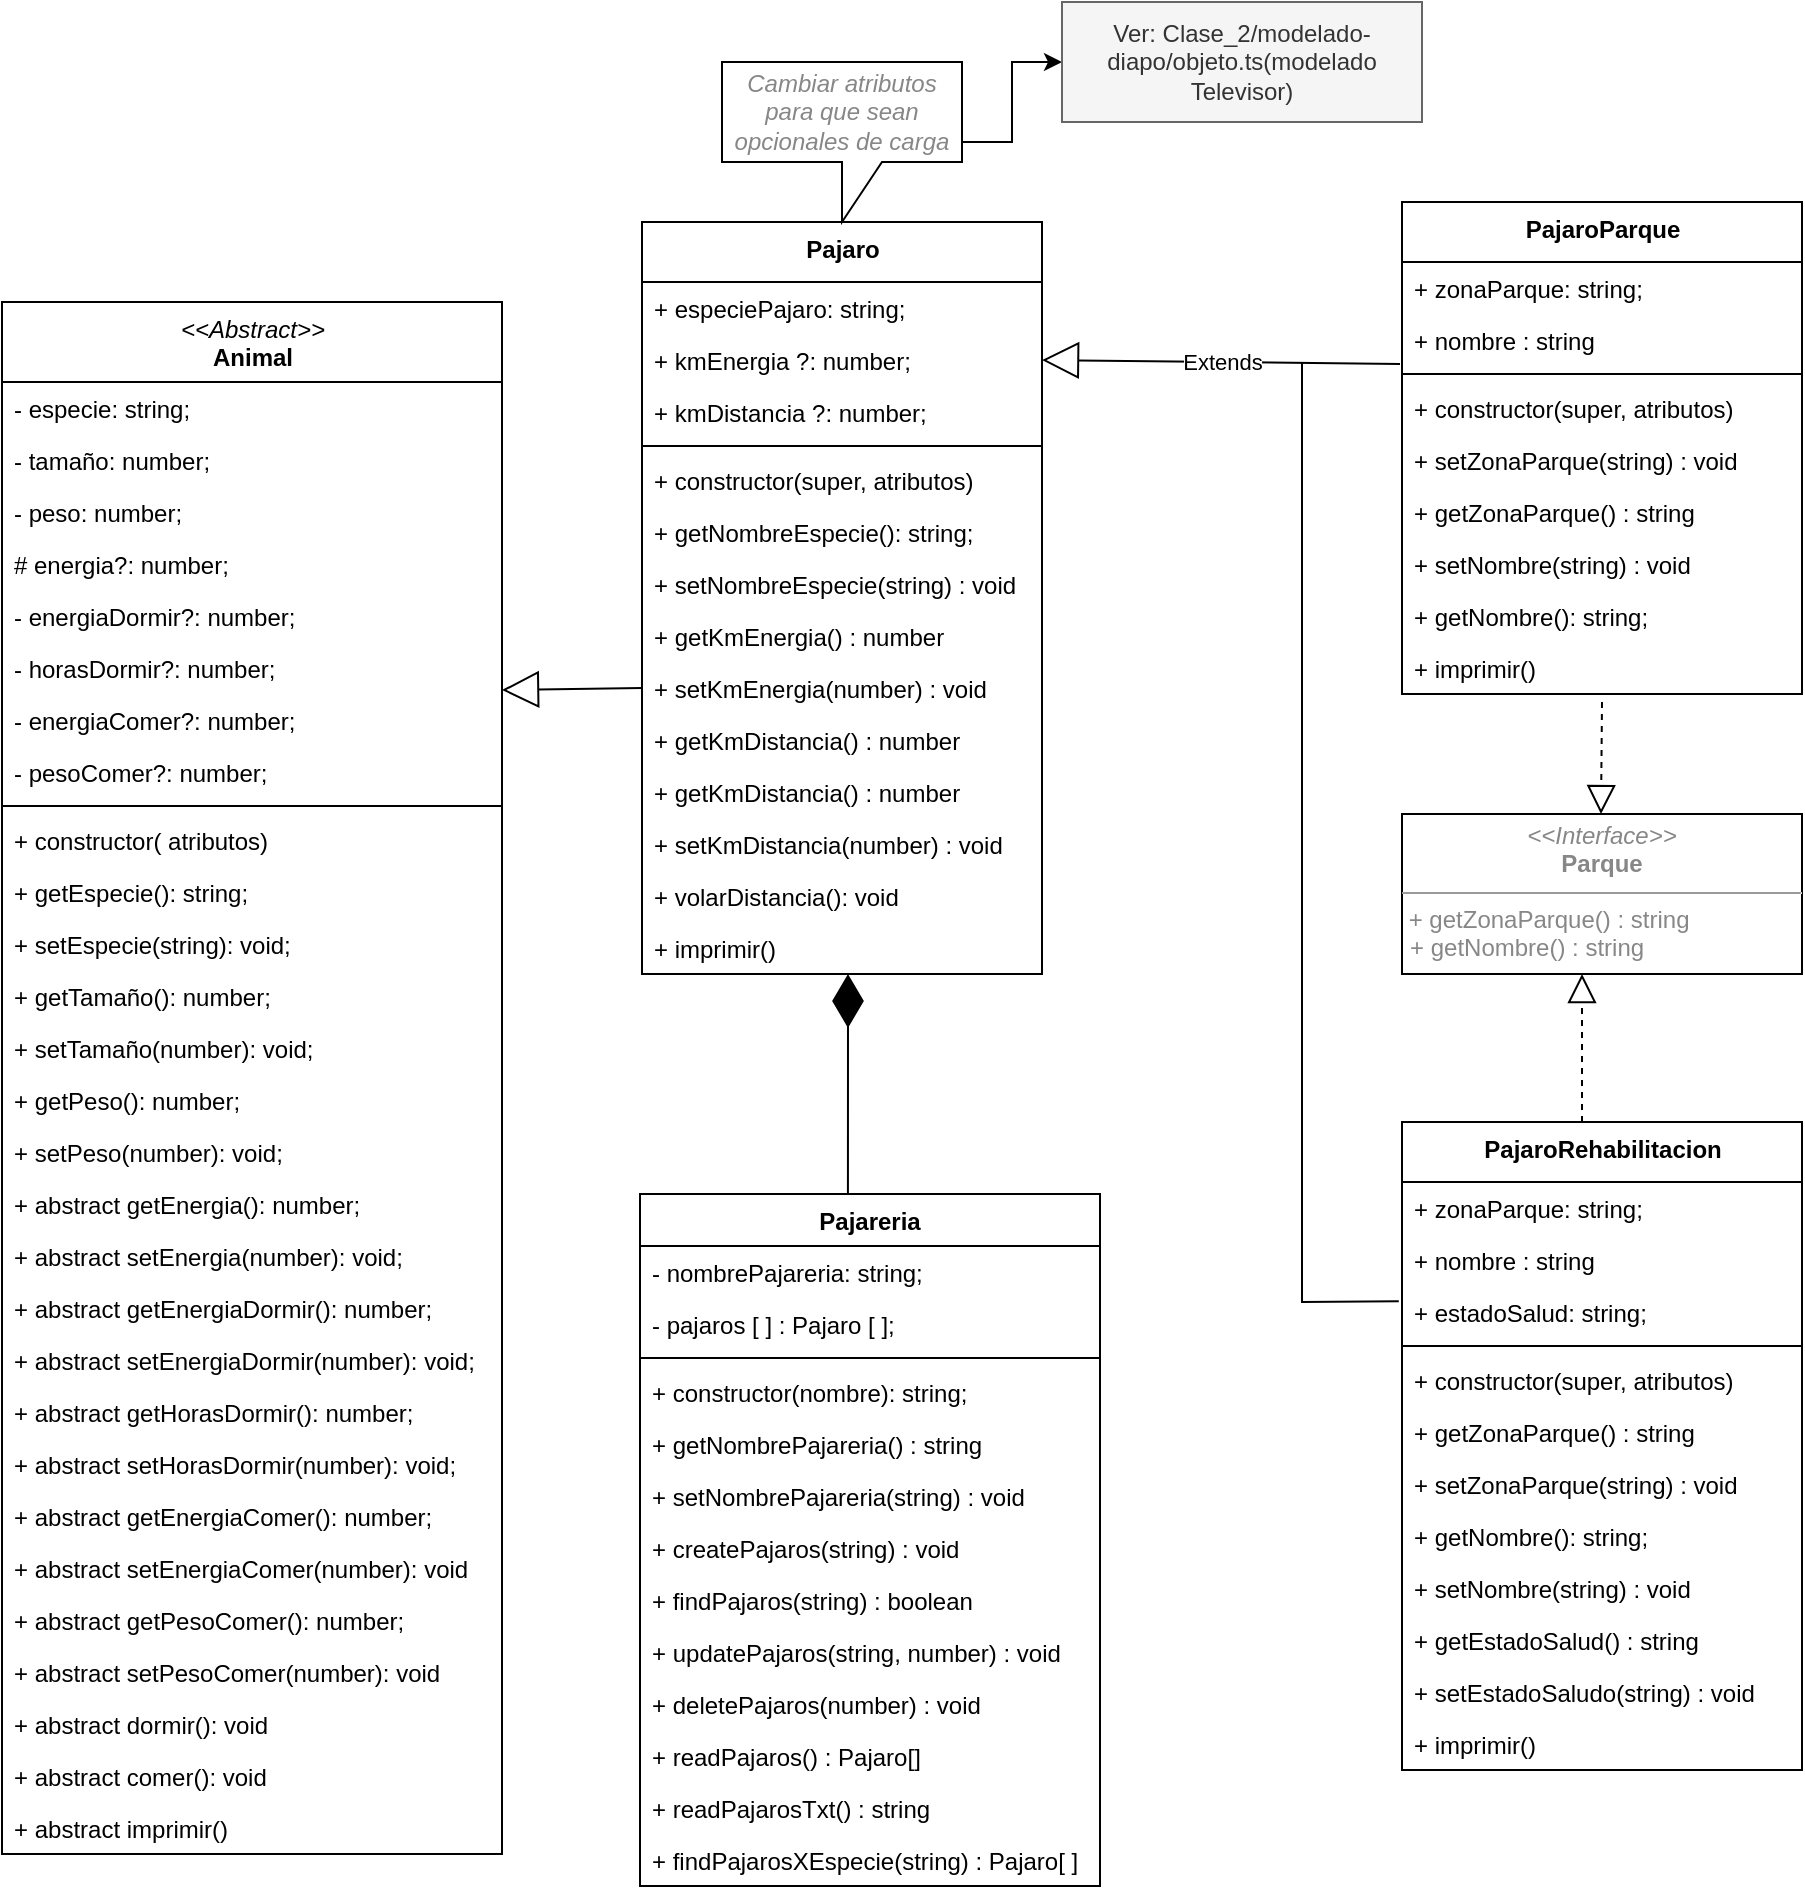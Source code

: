 <mxfile version="20.2.7" type="device"><diagram id="R2nuOQKrb8wWt1K8Yvrx" name="Página-1"><mxGraphModel dx="2858" dy="2246" grid="1" gridSize="10" guides="1" tooltips="1" connect="1" arrows="1" fold="1" page="1" pageScale="1" pageWidth="827" pageHeight="1169" math="0" shadow="0"><root><mxCell id="0"/><mxCell id="1" parent="0"/><mxCell id="1ZnCBA4chOou2AlHCFaI-1" value="&lt;span style=&quot;font-weight: normal;&quot;&gt;&lt;i&gt;&amp;lt;&amp;lt;Abstract&amp;gt;&amp;gt;&lt;br&gt;&lt;/i&gt;&lt;/span&gt;Animal" style="swimlane;fontStyle=1;align=center;verticalAlign=top;childLayout=stackLayout;horizontal=1;startSize=40;horizontalStack=0;resizeParent=1;resizeParentMax=0;resizeLast=0;collapsible=1;marginBottom=0;html=1;" parent="1" vertex="1"><mxGeometry x="-20" y="90" width="250" height="776" as="geometry"><mxRectangle x="20" y="40" width="80" height="30" as="alternateBounds"/></mxGeometry></mxCell><mxCell id="1ZnCBA4chOou2AlHCFaI-2" value="- especie: string;" style="text;strokeColor=none;fillColor=none;align=left;verticalAlign=top;spacingLeft=4;spacingRight=4;overflow=hidden;rotatable=0;points=[[0,0.5],[1,0.5]];portConstraint=eastwest;" parent="1ZnCBA4chOou2AlHCFaI-1" vertex="1"><mxGeometry y="40" width="250" height="26" as="geometry"/></mxCell><mxCell id="1ZnCBA4chOou2AlHCFaI-5" value="- tamaño: number;" style="text;strokeColor=none;fillColor=none;align=left;verticalAlign=top;spacingLeft=4;spacingRight=4;overflow=hidden;rotatable=0;points=[[0,0.5],[1,0.5]];portConstraint=eastwest;" parent="1ZnCBA4chOou2AlHCFaI-1" vertex="1"><mxGeometry y="66" width="250" height="26" as="geometry"/></mxCell><mxCell id="1ZnCBA4chOou2AlHCFaI-6" value="- peso: number; " style="text;strokeColor=none;fillColor=none;align=left;verticalAlign=top;spacingLeft=4;spacingRight=4;overflow=hidden;rotatable=0;points=[[0,0.5],[1,0.5]];portConstraint=eastwest;" parent="1ZnCBA4chOou2AlHCFaI-1" vertex="1"><mxGeometry y="92" width="250" height="26" as="geometry"/></mxCell><mxCell id="1ZnCBA4chOou2AlHCFaI-7" value="# energia?: number;" style="text;strokeColor=none;fillColor=none;align=left;verticalAlign=top;spacingLeft=4;spacingRight=4;overflow=hidden;rotatable=0;points=[[0,0.5],[1,0.5]];portConstraint=eastwest;" parent="1ZnCBA4chOou2AlHCFaI-1" vertex="1"><mxGeometry y="118" width="250" height="26" as="geometry"/></mxCell><mxCell id="1ZnCBA4chOou2AlHCFaI-8" value="- energiaDormir?: number;" style="text;strokeColor=none;fillColor=none;align=left;verticalAlign=top;spacingLeft=4;spacingRight=4;overflow=hidden;rotatable=0;points=[[0,0.5],[1,0.5]];portConstraint=eastwest;" parent="1ZnCBA4chOou2AlHCFaI-1" vertex="1"><mxGeometry y="144" width="250" height="26" as="geometry"/></mxCell><mxCell id="1ZnCBA4chOou2AlHCFaI-9" value="- horasDormir?: number;" style="text;strokeColor=none;fillColor=none;align=left;verticalAlign=top;spacingLeft=4;spacingRight=4;overflow=hidden;rotatable=0;points=[[0,0.5],[1,0.5]];portConstraint=eastwest;" parent="1ZnCBA4chOou2AlHCFaI-1" vertex="1"><mxGeometry y="170" width="250" height="26" as="geometry"/></mxCell><mxCell id="1ZnCBA4chOou2AlHCFaI-10" value="- energiaComer?: number;" style="text;strokeColor=none;fillColor=none;align=left;verticalAlign=top;spacingLeft=4;spacingRight=4;overflow=hidden;rotatable=0;points=[[0,0.5],[1,0.5]];portConstraint=eastwest;" parent="1ZnCBA4chOou2AlHCFaI-1" vertex="1"><mxGeometry y="196" width="250" height="26" as="geometry"/></mxCell><mxCell id="1ZnCBA4chOou2AlHCFaI-11" value="- pesoComer?: number;" style="text;strokeColor=none;fillColor=none;align=left;verticalAlign=top;spacingLeft=4;spacingRight=4;overflow=hidden;rotatable=0;points=[[0,0.5],[1,0.5]];portConstraint=eastwest;" parent="1ZnCBA4chOou2AlHCFaI-1" vertex="1"><mxGeometry y="222" width="250" height="26" as="geometry"/></mxCell><mxCell id="1ZnCBA4chOou2AlHCFaI-3" value="" style="line;strokeWidth=1;fillColor=none;align=left;verticalAlign=middle;spacingTop=-1;spacingLeft=3;spacingRight=3;rotatable=0;labelPosition=right;points=[];portConstraint=eastwest;" parent="1ZnCBA4chOou2AlHCFaI-1" vertex="1"><mxGeometry y="248" width="250" height="8" as="geometry"/></mxCell><mxCell id="1ZnCBA4chOou2AlHCFaI-42" value="+ constructor( atributos)" style="text;strokeColor=none;fillColor=none;align=left;verticalAlign=top;spacingLeft=4;spacingRight=4;overflow=hidden;rotatable=0;points=[[0,0.5],[1,0.5]];portConstraint=eastwest;" parent="1ZnCBA4chOou2AlHCFaI-1" vertex="1"><mxGeometry y="256" width="250" height="26" as="geometry"/></mxCell><mxCell id="1ZnCBA4chOou2AlHCFaI-4" value="+ getEspecie(): string;" style="text;strokeColor=none;fillColor=none;align=left;verticalAlign=top;spacingLeft=4;spacingRight=4;overflow=hidden;rotatable=0;points=[[0,0.5],[1,0.5]];portConstraint=eastwest;" parent="1ZnCBA4chOou2AlHCFaI-1" vertex="1"><mxGeometry y="282" width="250" height="26" as="geometry"/></mxCell><mxCell id="1ZnCBA4chOou2AlHCFaI-12" value="+ setEspecie(string): void;" style="text;strokeColor=none;fillColor=none;align=left;verticalAlign=top;spacingLeft=4;spacingRight=4;overflow=hidden;rotatable=0;points=[[0,0.5],[1,0.5]];portConstraint=eastwest;" parent="1ZnCBA4chOou2AlHCFaI-1" vertex="1"><mxGeometry y="308" width="250" height="26" as="geometry"/></mxCell><mxCell id="1ZnCBA4chOou2AlHCFaI-13" value="+ getTamaño(): number;" style="text;strokeColor=none;fillColor=none;align=left;verticalAlign=top;spacingLeft=4;spacingRight=4;overflow=hidden;rotatable=0;points=[[0,0.5],[1,0.5]];portConstraint=eastwest;" parent="1ZnCBA4chOou2AlHCFaI-1" vertex="1"><mxGeometry y="334" width="250" height="26" as="geometry"/></mxCell><mxCell id="1ZnCBA4chOou2AlHCFaI-14" value="+ setTamaño(number): void;" style="text;strokeColor=none;fillColor=none;align=left;verticalAlign=top;spacingLeft=4;spacingRight=4;overflow=hidden;rotatable=0;points=[[0,0.5],[1,0.5]];portConstraint=eastwest;" parent="1ZnCBA4chOou2AlHCFaI-1" vertex="1"><mxGeometry y="360" width="250" height="26" as="geometry"/></mxCell><mxCell id="1ZnCBA4chOou2AlHCFaI-15" value="+ getPeso(): number;" style="text;strokeColor=none;fillColor=none;align=left;verticalAlign=top;spacingLeft=4;spacingRight=4;overflow=hidden;rotatable=0;points=[[0,0.5],[1,0.5]];portConstraint=eastwest;" parent="1ZnCBA4chOou2AlHCFaI-1" vertex="1"><mxGeometry y="386" width="250" height="26" as="geometry"/></mxCell><mxCell id="1ZnCBA4chOou2AlHCFaI-16" value="+ setPeso(number): void;" style="text;strokeColor=none;fillColor=none;align=left;verticalAlign=top;spacingLeft=4;spacingRight=4;overflow=hidden;rotatable=0;points=[[0,0.5],[1,0.5]];portConstraint=eastwest;" parent="1ZnCBA4chOou2AlHCFaI-1" vertex="1"><mxGeometry y="412" width="250" height="26" as="geometry"/></mxCell><mxCell id="1ZnCBA4chOou2AlHCFaI-17" value="+ abstract getEnergia(): number;" style="text;strokeColor=none;fillColor=none;align=left;verticalAlign=top;spacingLeft=4;spacingRight=4;overflow=hidden;rotatable=0;points=[[0,0.5],[1,0.5]];portConstraint=eastwest;" parent="1ZnCBA4chOou2AlHCFaI-1" vertex="1"><mxGeometry y="438" width="250" height="26" as="geometry"/></mxCell><mxCell id="1ZnCBA4chOou2AlHCFaI-18" value="+ abstract setEnergia(number): void;" style="text;strokeColor=none;fillColor=none;align=left;verticalAlign=top;spacingLeft=4;spacingRight=4;overflow=hidden;rotatable=0;points=[[0,0.5],[1,0.5]];portConstraint=eastwest;" parent="1ZnCBA4chOou2AlHCFaI-1" vertex="1"><mxGeometry y="464" width="250" height="26" as="geometry"/></mxCell><mxCell id="1ZnCBA4chOou2AlHCFaI-19" value="+ abstract getEnergiaDormir(): number;" style="text;strokeColor=none;fillColor=none;align=left;verticalAlign=top;spacingLeft=4;spacingRight=4;overflow=hidden;rotatable=0;points=[[0,0.5],[1,0.5]];portConstraint=eastwest;" parent="1ZnCBA4chOou2AlHCFaI-1" vertex="1"><mxGeometry y="490" width="250" height="26" as="geometry"/></mxCell><mxCell id="1ZnCBA4chOou2AlHCFaI-20" value="+ abstract setEnergiaDormir(number): void;" style="text;strokeColor=none;fillColor=none;align=left;verticalAlign=top;spacingLeft=4;spacingRight=4;overflow=hidden;rotatable=0;points=[[0,0.5],[1,0.5]];portConstraint=eastwest;" parent="1ZnCBA4chOou2AlHCFaI-1" vertex="1"><mxGeometry y="516" width="250" height="26" as="geometry"/></mxCell><mxCell id="1ZnCBA4chOou2AlHCFaI-21" value="+ abstract getHorasDormir(): number;" style="text;strokeColor=none;fillColor=none;align=left;verticalAlign=top;spacingLeft=4;spacingRight=4;overflow=hidden;rotatable=0;points=[[0,0.5],[1,0.5]];portConstraint=eastwest;" parent="1ZnCBA4chOou2AlHCFaI-1" vertex="1"><mxGeometry y="542" width="250" height="26" as="geometry"/></mxCell><mxCell id="1ZnCBA4chOou2AlHCFaI-22" value="+ abstract setHorasDormir(number): void;" style="text;strokeColor=none;fillColor=none;align=left;verticalAlign=top;spacingLeft=4;spacingRight=4;overflow=hidden;rotatable=0;points=[[0,0.5],[1,0.5]];portConstraint=eastwest;" parent="1ZnCBA4chOou2AlHCFaI-1" vertex="1"><mxGeometry y="568" width="250" height="26" as="geometry"/></mxCell><mxCell id="1ZnCBA4chOou2AlHCFaI-23" value="+ abstract getEnergiaComer(): number;" style="text;strokeColor=none;fillColor=none;align=left;verticalAlign=top;spacingLeft=4;spacingRight=4;overflow=hidden;rotatable=0;points=[[0,0.5],[1,0.5]];portConstraint=eastwest;" parent="1ZnCBA4chOou2AlHCFaI-1" vertex="1"><mxGeometry y="594" width="250" height="26" as="geometry"/></mxCell><mxCell id="1ZnCBA4chOou2AlHCFaI-24" value="+ abstract setEnergiaComer(number): void" style="text;strokeColor=none;fillColor=none;align=left;verticalAlign=top;spacingLeft=4;spacingRight=4;overflow=hidden;rotatable=0;points=[[0,0.5],[1,0.5]];portConstraint=eastwest;" parent="1ZnCBA4chOou2AlHCFaI-1" vertex="1"><mxGeometry y="620" width="250" height="26" as="geometry"/></mxCell><mxCell id="1ZnCBA4chOou2AlHCFaI-25" value="+ abstract getPesoComer(): number;" style="text;strokeColor=none;fillColor=none;align=left;verticalAlign=top;spacingLeft=4;spacingRight=4;overflow=hidden;rotatable=0;points=[[0,0.5],[1,0.5]];portConstraint=eastwest;" parent="1ZnCBA4chOou2AlHCFaI-1" vertex="1"><mxGeometry y="646" width="250" height="26" as="geometry"/></mxCell><mxCell id="1ZnCBA4chOou2AlHCFaI-26" value="+ abstract setPesoComer(number): void" style="text;strokeColor=none;fillColor=none;align=left;verticalAlign=top;spacingLeft=4;spacingRight=4;overflow=hidden;rotatable=0;points=[[0,0.5],[1,0.5]];portConstraint=eastwest;" parent="1ZnCBA4chOou2AlHCFaI-1" vertex="1"><mxGeometry y="672" width="250" height="26" as="geometry"/></mxCell><mxCell id="1ZnCBA4chOou2AlHCFaI-27" value="+ abstract dormir(): void" style="text;strokeColor=none;fillColor=none;align=left;verticalAlign=top;spacingLeft=4;spacingRight=4;overflow=hidden;rotatable=0;points=[[0,0.5],[1,0.5]];portConstraint=eastwest;" parent="1ZnCBA4chOou2AlHCFaI-1" vertex="1"><mxGeometry y="698" width="250" height="26" as="geometry"/></mxCell><mxCell id="1ZnCBA4chOou2AlHCFaI-28" value="+ abstract comer(): void" style="text;strokeColor=none;fillColor=none;align=left;verticalAlign=top;spacingLeft=4;spacingRight=4;overflow=hidden;rotatable=0;points=[[0,0.5],[1,0.5]];portConstraint=eastwest;" parent="1ZnCBA4chOou2AlHCFaI-1" vertex="1"><mxGeometry y="724" width="250" height="26" as="geometry"/></mxCell><mxCell id="1ZnCBA4chOou2AlHCFaI-29" value="+ abstract imprimir()" style="text;strokeColor=none;fillColor=none;align=left;verticalAlign=top;spacingLeft=4;spacingRight=4;overflow=hidden;rotatable=0;points=[[0,0.5],[1,0.5]];portConstraint=eastwest;" parent="1ZnCBA4chOou2AlHCFaI-1" vertex="1"><mxGeometry y="750" width="250" height="26" as="geometry"/></mxCell><mxCell id="1ZnCBA4chOou2AlHCFaI-30" value="Pajaro" style="swimlane;fontStyle=1;align=center;verticalAlign=top;childLayout=stackLayout;horizontal=1;startSize=30;horizontalStack=0;resizeParent=1;resizeParentMax=0;resizeLast=0;collapsible=1;marginBottom=0;html=1;" parent="1" vertex="1"><mxGeometry x="300" y="50" width="200" height="376" as="geometry"/></mxCell><mxCell id="1ZnCBA4chOou2AlHCFaI-31" value="+ especiePajaro: string;" style="text;strokeColor=none;fillColor=none;align=left;verticalAlign=top;spacingLeft=4;spacingRight=4;overflow=hidden;rotatable=0;points=[[0,0.5],[1,0.5]];portConstraint=eastwest;" parent="1ZnCBA4chOou2AlHCFaI-30" vertex="1"><mxGeometry y="30" width="200" height="26" as="geometry"/></mxCell><mxCell id="1ZnCBA4chOou2AlHCFaI-34" value="+ kmEnergia ?: number;" style="text;strokeColor=none;fillColor=none;align=left;verticalAlign=top;spacingLeft=4;spacingRight=4;overflow=hidden;rotatable=0;points=[[0,0.5],[1,0.5]];portConstraint=eastwest;" parent="1ZnCBA4chOou2AlHCFaI-30" vertex="1"><mxGeometry y="56" width="200" height="26" as="geometry"/></mxCell><mxCell id="1ZnCBA4chOou2AlHCFaI-35" value="+ kmDistancia ?: number;" style="text;strokeColor=none;fillColor=none;align=left;verticalAlign=top;spacingLeft=4;spacingRight=4;overflow=hidden;rotatable=0;points=[[0,0.5],[1,0.5]];portConstraint=eastwest;" parent="1ZnCBA4chOou2AlHCFaI-30" vertex="1"><mxGeometry y="82" width="200" height="26" as="geometry"/></mxCell><mxCell id="1ZnCBA4chOou2AlHCFaI-32" value="" style="line;strokeWidth=1;fillColor=none;align=left;verticalAlign=middle;spacingTop=-1;spacingLeft=3;spacingRight=3;rotatable=0;labelPosition=right;points=[];portConstraint=eastwest;" parent="1ZnCBA4chOou2AlHCFaI-30" vertex="1"><mxGeometry y="108" width="200" height="8" as="geometry"/></mxCell><mxCell id="1ZnCBA4chOou2AlHCFaI-33" value="+ constructor(super, atributos)" style="text;strokeColor=none;fillColor=none;align=left;verticalAlign=top;spacingLeft=4;spacingRight=4;overflow=hidden;rotatable=0;points=[[0,0.5],[1,0.5]];portConstraint=eastwest;" parent="1ZnCBA4chOou2AlHCFaI-30" vertex="1"><mxGeometry y="116" width="200" height="26" as="geometry"/></mxCell><mxCell id="1ZnCBA4chOou2AlHCFaI-36" value="+ getNombreEspecie(): string;" style="text;strokeColor=none;fillColor=none;align=left;verticalAlign=top;spacingLeft=4;spacingRight=4;overflow=hidden;rotatable=0;points=[[0,0.5],[1,0.5]];portConstraint=eastwest;" parent="1ZnCBA4chOou2AlHCFaI-30" vertex="1"><mxGeometry y="142" width="200" height="26" as="geometry"/></mxCell><mxCell id="1ZnCBA4chOou2AlHCFaI-37" value="+ setNombreEspecie(string) : void" style="text;strokeColor=none;fillColor=none;align=left;verticalAlign=top;spacingLeft=4;spacingRight=4;overflow=hidden;rotatable=0;points=[[0,0.5],[1,0.5]];portConstraint=eastwest;" parent="1ZnCBA4chOou2AlHCFaI-30" vertex="1"><mxGeometry y="168" width="200" height="26" as="geometry"/></mxCell><mxCell id="1ZnCBA4chOou2AlHCFaI-38" value="+ getKmEnergia() : number" style="text;strokeColor=none;fillColor=none;align=left;verticalAlign=top;spacingLeft=4;spacingRight=4;overflow=hidden;rotatable=0;points=[[0,0.5],[1,0.5]];portConstraint=eastwest;" parent="1ZnCBA4chOou2AlHCFaI-30" vertex="1"><mxGeometry y="194" width="200" height="26" as="geometry"/></mxCell><mxCell id="1ZnCBA4chOou2AlHCFaI-39" value="+ setKmEnergia(number) : void" style="text;strokeColor=none;fillColor=none;align=left;verticalAlign=top;spacingLeft=4;spacingRight=4;overflow=hidden;rotatable=0;points=[[0,0.5],[1,0.5]];portConstraint=eastwest;" parent="1ZnCBA4chOou2AlHCFaI-30" vertex="1"><mxGeometry y="220" width="200" height="26" as="geometry"/></mxCell><mxCell id="1ZnCBA4chOou2AlHCFaI-43" value="+ getKmDistancia() : number" style="text;strokeColor=none;fillColor=none;align=left;verticalAlign=top;spacingLeft=4;spacingRight=4;overflow=hidden;rotatable=0;points=[[0,0.5],[1,0.5]];portConstraint=eastwest;" parent="1ZnCBA4chOou2AlHCFaI-30" vertex="1"><mxGeometry y="246" width="200" height="26" as="geometry"/></mxCell><mxCell id="AwTeYUohgKSY1_sDPELd-1" value="+ getKmDistancia() : number" style="text;strokeColor=none;fillColor=none;align=left;verticalAlign=top;spacingLeft=4;spacingRight=4;overflow=hidden;rotatable=0;points=[[0,0.5],[1,0.5]];portConstraint=eastwest;" vertex="1" parent="1ZnCBA4chOou2AlHCFaI-30"><mxGeometry y="272" width="200" height="26" as="geometry"/></mxCell><mxCell id="1ZnCBA4chOou2AlHCFaI-44" value="+ setKmDistancia(number) : void" style="text;strokeColor=none;fillColor=none;align=left;verticalAlign=top;spacingLeft=4;spacingRight=4;overflow=hidden;rotatable=0;points=[[0,0.5],[1,0.5]];portConstraint=eastwest;" parent="1ZnCBA4chOou2AlHCFaI-30" vertex="1"><mxGeometry y="298" width="200" height="26" as="geometry"/></mxCell><mxCell id="1ZnCBA4chOou2AlHCFaI-45" value="+ volarDistancia(): void" style="text;strokeColor=none;fillColor=none;align=left;verticalAlign=top;spacingLeft=4;spacingRight=4;overflow=hidden;rotatable=0;points=[[0,0.5],[1,0.5]];portConstraint=eastwest;" parent="1ZnCBA4chOou2AlHCFaI-30" vertex="1"><mxGeometry y="324" width="200" height="26" as="geometry"/></mxCell><mxCell id="1ZnCBA4chOou2AlHCFaI-46" value="+ imprimir()" style="text;strokeColor=none;fillColor=none;align=left;verticalAlign=top;spacingLeft=4;spacingRight=4;overflow=hidden;rotatable=0;points=[[0,0.5],[1,0.5]];portConstraint=eastwest;" parent="1ZnCBA4chOou2AlHCFaI-30" vertex="1"><mxGeometry y="350" width="200" height="26" as="geometry"/></mxCell><mxCell id="1ZnCBA4chOou2AlHCFaI-63" value="Pajareria" style="swimlane;fontStyle=1;align=center;verticalAlign=top;childLayout=stackLayout;horizontal=1;startSize=26;horizontalStack=0;resizeParent=1;resizeParentMax=0;resizeLast=0;collapsible=1;marginBottom=0;" parent="1" vertex="1"><mxGeometry x="299" y="536" width="230" height="346" as="geometry"/></mxCell><mxCell id="1ZnCBA4chOou2AlHCFaI-64" value="- nombrePajareria: string;" style="text;strokeColor=none;fillColor=none;align=left;verticalAlign=top;spacingLeft=4;spacingRight=4;overflow=hidden;rotatable=0;points=[[0,0.5],[1,0.5]];portConstraint=eastwest;" parent="1ZnCBA4chOou2AlHCFaI-63" vertex="1"><mxGeometry y="26" width="230" height="26" as="geometry"/></mxCell><mxCell id="1ZnCBA4chOou2AlHCFaI-67" value="- pajaros [ ] : Pajaro [ ];" style="text;strokeColor=none;fillColor=none;align=left;verticalAlign=top;spacingLeft=4;spacingRight=4;overflow=hidden;rotatable=0;points=[[0,0.5],[1,0.5]];portConstraint=eastwest;" parent="1ZnCBA4chOou2AlHCFaI-63" vertex="1"><mxGeometry y="52" width="230" height="26" as="geometry"/></mxCell><mxCell id="1ZnCBA4chOou2AlHCFaI-65" value="" style="line;strokeWidth=1;fillColor=none;align=left;verticalAlign=middle;spacingTop=-1;spacingLeft=3;spacingRight=3;rotatable=0;labelPosition=right;points=[];portConstraint=eastwest;" parent="1ZnCBA4chOou2AlHCFaI-63" vertex="1"><mxGeometry y="78" width="230" height="8" as="geometry"/></mxCell><mxCell id="1ZnCBA4chOou2AlHCFaI-66" value="+ constructor(nombre): string;" style="text;strokeColor=none;fillColor=none;align=left;verticalAlign=top;spacingLeft=4;spacingRight=4;overflow=hidden;rotatable=0;points=[[0,0.5],[1,0.5]];portConstraint=eastwest;" parent="1ZnCBA4chOou2AlHCFaI-63" vertex="1"><mxGeometry y="86" width="230" height="26" as="geometry"/></mxCell><mxCell id="1ZnCBA4chOou2AlHCFaI-68" value="+ getNombrePajareria() : string" style="text;strokeColor=none;fillColor=none;align=left;verticalAlign=top;spacingLeft=4;spacingRight=4;overflow=hidden;rotatable=0;points=[[0,0.5],[1,0.5]];portConstraint=eastwest;" parent="1ZnCBA4chOou2AlHCFaI-63" vertex="1"><mxGeometry y="112" width="230" height="26" as="geometry"/></mxCell><mxCell id="1ZnCBA4chOou2AlHCFaI-69" value="+ setNombrePajareria(string) : void" style="text;strokeColor=none;fillColor=none;align=left;verticalAlign=top;spacingLeft=4;spacingRight=4;overflow=hidden;rotatable=0;points=[[0,0.5],[1,0.5]];portConstraint=eastwest;" parent="1ZnCBA4chOou2AlHCFaI-63" vertex="1"><mxGeometry y="138" width="230" height="26" as="geometry"/></mxCell><mxCell id="1ZnCBA4chOou2AlHCFaI-70" value="+ createPajaros(string) : void" style="text;strokeColor=none;fillColor=none;align=left;verticalAlign=top;spacingLeft=4;spacingRight=4;overflow=hidden;rotatable=0;points=[[0,0.5],[1,0.5]];portConstraint=eastwest;" parent="1ZnCBA4chOou2AlHCFaI-63" vertex="1"><mxGeometry y="164" width="230" height="26" as="geometry"/></mxCell><mxCell id="1ZnCBA4chOou2AlHCFaI-71" value="+ findPajaros(string) : boolean" style="text;strokeColor=none;fillColor=none;align=left;verticalAlign=top;spacingLeft=4;spacingRight=4;overflow=hidden;rotatable=0;points=[[0,0.5],[1,0.5]];portConstraint=eastwest;" parent="1ZnCBA4chOou2AlHCFaI-63" vertex="1"><mxGeometry y="190" width="230" height="26" as="geometry"/></mxCell><mxCell id="1ZnCBA4chOou2AlHCFaI-72" value="+ updatePajaros(string, number) : void" style="text;strokeColor=none;fillColor=none;align=left;verticalAlign=top;spacingLeft=4;spacingRight=4;overflow=hidden;rotatable=0;points=[[0,0.5],[1,0.5]];portConstraint=eastwest;" parent="1ZnCBA4chOou2AlHCFaI-63" vertex="1"><mxGeometry y="216" width="230" height="26" as="geometry"/></mxCell><mxCell id="1ZnCBA4chOou2AlHCFaI-73" value="+ deletePajaros(number) : void" style="text;strokeColor=none;fillColor=none;align=left;verticalAlign=top;spacingLeft=4;spacingRight=4;overflow=hidden;rotatable=0;points=[[0,0.5],[1,0.5]];portConstraint=eastwest;" parent="1ZnCBA4chOou2AlHCFaI-63" vertex="1"><mxGeometry y="242" width="230" height="26" as="geometry"/></mxCell><mxCell id="1ZnCBA4chOou2AlHCFaI-74" value="+ readPajaros() : Pajaro[]" style="text;strokeColor=none;fillColor=none;align=left;verticalAlign=top;spacingLeft=4;spacingRight=4;overflow=hidden;rotatable=0;points=[[0,0.5],[1,0.5]];portConstraint=eastwest;" parent="1ZnCBA4chOou2AlHCFaI-63" vertex="1"><mxGeometry y="268" width="230" height="26" as="geometry"/></mxCell><mxCell id="1ZnCBA4chOou2AlHCFaI-75" value="+ readPajarosTxt() : string" style="text;strokeColor=none;fillColor=none;align=left;verticalAlign=top;spacingLeft=4;spacingRight=4;overflow=hidden;rotatable=0;points=[[0,0.5],[1,0.5]];portConstraint=eastwest;" parent="1ZnCBA4chOou2AlHCFaI-63" vertex="1"><mxGeometry y="294" width="230" height="26" as="geometry"/></mxCell><mxCell id="1ZnCBA4chOou2AlHCFaI-76" value="+ findPajarosXEspecie(string) : Pajaro[ ]" style="text;strokeColor=none;fillColor=none;align=left;verticalAlign=top;spacingLeft=4;spacingRight=4;overflow=hidden;rotatable=0;points=[[0,0.5],[1,0.5]];portConstraint=eastwest;" parent="1ZnCBA4chOou2AlHCFaI-63" vertex="1"><mxGeometry y="320" width="230" height="26" as="geometry"/></mxCell><mxCell id="1ZnCBA4chOou2AlHCFaI-62" value="" style="endArrow=block;endSize=16;endFill=0;html=1;rounded=0;exitX=0;exitY=0.5;exitDx=0;exitDy=0;entryX=1;entryY=0.923;entryDx=0;entryDy=0;entryPerimeter=0;" parent="1" source="1ZnCBA4chOou2AlHCFaI-39" target="1ZnCBA4chOou2AlHCFaI-9" edge="1"><mxGeometry width="160" relative="1" as="geometry"><mxPoint x="420" y="220" as="sourcePoint"/><mxPoint x="260" y="220" as="targetPoint"/></mxGeometry></mxCell><mxCell id="sXt6QtKikq6aPdmJmPQ4-7" value="" style="endArrow=diamondThin;endFill=1;endSize=24;html=1;rounded=0;exitX=0.452;exitY=0;exitDx=0;exitDy=0;exitPerimeter=0;" parent="1" source="1ZnCBA4chOou2AlHCFaI-63" edge="1"><mxGeometry width="160" relative="1" as="geometry"><mxPoint x="419.92" y="583.012" as="sourcePoint"/><mxPoint x="403" y="426" as="targetPoint"/><Array as="points"><mxPoint x="403" y="446"/></Array></mxGeometry></mxCell><mxCell id="s1c9hwE1rNxEBev0eTU1-2" value="PajaroParque" style="swimlane;fontStyle=1;align=center;verticalAlign=top;childLayout=stackLayout;horizontal=1;startSize=30;horizontalStack=0;resizeParent=1;resizeParentMax=0;resizeLast=0;collapsible=1;marginBottom=0;html=1;" parent="1" vertex="1"><mxGeometry x="680" y="40" width="200" height="246" as="geometry"/></mxCell><mxCell id="s1c9hwE1rNxEBev0eTU1-30" value="+ zonaParque: string;" style="text;strokeColor=none;fillColor=none;align=left;verticalAlign=top;spacingLeft=4;spacingRight=4;overflow=hidden;rotatable=0;points=[[0,0.5],[1,0.5]];portConstraint=eastwest;" parent="s1c9hwE1rNxEBev0eTU1-2" vertex="1"><mxGeometry y="30" width="200" height="26" as="geometry"/></mxCell><mxCell id="AwTeYUohgKSY1_sDPELd-12" value="+ nombre : string" style="text;strokeColor=none;fillColor=none;align=left;verticalAlign=top;spacingLeft=4;spacingRight=4;overflow=hidden;rotatable=0;points=[[0,0.5],[1,0.5]];portConstraint=eastwest;" vertex="1" parent="s1c9hwE1rNxEBev0eTU1-2"><mxGeometry y="56" width="200" height="26" as="geometry"/></mxCell><mxCell id="s1c9hwE1rNxEBev0eTU1-6" value="" style="line;strokeWidth=1;fillColor=none;align=left;verticalAlign=middle;spacingTop=-1;spacingLeft=3;spacingRight=3;rotatable=0;labelPosition=right;points=[];portConstraint=eastwest;" parent="s1c9hwE1rNxEBev0eTU1-2" vertex="1"><mxGeometry y="82" width="200" height="8" as="geometry"/></mxCell><mxCell id="s1c9hwE1rNxEBev0eTU1-7" value="+ constructor(super, atributos)" style="text;strokeColor=none;fillColor=none;align=left;verticalAlign=top;spacingLeft=4;spacingRight=4;overflow=hidden;rotatable=0;points=[[0,0.5],[1,0.5]];portConstraint=eastwest;" parent="s1c9hwE1rNxEBev0eTU1-2" vertex="1"><mxGeometry y="90" width="200" height="26" as="geometry"/></mxCell><mxCell id="s1c9hwE1rNxEBev0eTU1-36" value="+ setZonaParque(string) : void" style="text;strokeColor=none;fillColor=none;align=left;verticalAlign=top;spacingLeft=4;spacingRight=4;overflow=hidden;rotatable=0;points=[[0,0.5],[1,0.5]];portConstraint=eastwest;" parent="s1c9hwE1rNxEBev0eTU1-2" vertex="1"><mxGeometry y="116" width="200" height="26" as="geometry"/></mxCell><mxCell id="s1c9hwE1rNxEBev0eTU1-35" value="+ getZonaParque() : string" style="text;strokeColor=none;fillColor=none;align=left;verticalAlign=top;spacingLeft=4;spacingRight=4;overflow=hidden;rotatable=0;points=[[0,0.5],[1,0.5]];portConstraint=eastwest;" parent="s1c9hwE1rNxEBev0eTU1-2" vertex="1"><mxGeometry y="142" width="200" height="26" as="geometry"/></mxCell><mxCell id="AwTeYUohgKSY1_sDPELd-11" value="+ setNombre(string) : void" style="text;strokeColor=none;fillColor=none;align=left;verticalAlign=top;spacingLeft=4;spacingRight=4;overflow=hidden;rotatable=0;points=[[0,0.5],[1,0.5]];portConstraint=eastwest;" vertex="1" parent="s1c9hwE1rNxEBev0eTU1-2"><mxGeometry y="168" width="200" height="26" as="geometry"/></mxCell><mxCell id="AwTeYUohgKSY1_sDPELd-10" value="+ getNombre(): string;" style="text;strokeColor=none;fillColor=none;align=left;verticalAlign=top;spacingLeft=4;spacingRight=4;overflow=hidden;rotatable=0;points=[[0,0.5],[1,0.5]];portConstraint=eastwest;" vertex="1" parent="s1c9hwE1rNxEBev0eTU1-2"><mxGeometry y="194" width="200" height="26" as="geometry"/></mxCell><mxCell id="s1c9hwE1rNxEBev0eTU1-15" value="+ imprimir()" style="text;strokeColor=none;fillColor=none;align=left;verticalAlign=top;spacingLeft=4;spacingRight=4;overflow=hidden;rotatable=0;points=[[0,0.5],[1,0.5]];portConstraint=eastwest;" parent="s1c9hwE1rNxEBev0eTU1-2" vertex="1"><mxGeometry y="220" width="200" height="26" as="geometry"/></mxCell><mxCell id="s1c9hwE1rNxEBev0eTU1-16" value="PajaroRehabilitacion" style="swimlane;fontStyle=1;align=center;verticalAlign=top;childLayout=stackLayout;horizontal=1;startSize=30;horizontalStack=0;resizeParent=1;resizeParentMax=0;resizeLast=0;collapsible=1;marginBottom=0;html=1;" parent="1" vertex="1"><mxGeometry x="680" y="500" width="200" height="324" as="geometry"/></mxCell><mxCell id="AwTeYUohgKSY1_sDPELd-14" value="+ zonaParque: string;" style="text;strokeColor=none;fillColor=none;align=left;verticalAlign=top;spacingLeft=4;spacingRight=4;overflow=hidden;rotatable=0;points=[[0,0.5],[1,0.5]];portConstraint=eastwest;" vertex="1" parent="s1c9hwE1rNxEBev0eTU1-16"><mxGeometry y="30" width="200" height="26" as="geometry"/></mxCell><mxCell id="AwTeYUohgKSY1_sDPELd-13" value="+ nombre : string" style="text;strokeColor=none;fillColor=none;align=left;verticalAlign=top;spacingLeft=4;spacingRight=4;overflow=hidden;rotatable=0;points=[[0,0.5],[1,0.5]];portConstraint=eastwest;" vertex="1" parent="s1c9hwE1rNxEBev0eTU1-16"><mxGeometry y="56" width="200" height="26" as="geometry"/></mxCell><mxCell id="s1c9hwE1rNxEBev0eTU1-37" value="+ estadoSalud: string;" style="text;strokeColor=none;fillColor=none;align=left;verticalAlign=top;spacingLeft=4;spacingRight=4;overflow=hidden;rotatable=0;points=[[0,0.5],[1,0.5]];portConstraint=eastwest;" parent="s1c9hwE1rNxEBev0eTU1-16" vertex="1"><mxGeometry y="82" width="200" height="26" as="geometry"/></mxCell><mxCell id="s1c9hwE1rNxEBev0eTU1-20" value="" style="line;strokeWidth=1;fillColor=none;align=left;verticalAlign=middle;spacingTop=-1;spacingLeft=3;spacingRight=3;rotatable=0;labelPosition=right;points=[];portConstraint=eastwest;" parent="s1c9hwE1rNxEBev0eTU1-16" vertex="1"><mxGeometry y="108" width="200" height="8" as="geometry"/></mxCell><mxCell id="s1c9hwE1rNxEBev0eTU1-21" value="+ constructor(super, atributos)" style="text;strokeColor=none;fillColor=none;align=left;verticalAlign=top;spacingLeft=4;spacingRight=4;overflow=hidden;rotatable=0;points=[[0,0.5],[1,0.5]];portConstraint=eastwest;" parent="s1c9hwE1rNxEBev0eTU1-16" vertex="1"><mxGeometry y="116" width="200" height="26" as="geometry"/></mxCell><mxCell id="AwTeYUohgKSY1_sDPELd-9" value="+ getZonaParque() : string" style="text;strokeColor=none;fillColor=none;align=left;verticalAlign=top;spacingLeft=4;spacingRight=4;overflow=hidden;rotatable=0;points=[[0,0.5],[1,0.5]];portConstraint=eastwest;" vertex="1" parent="s1c9hwE1rNxEBev0eTU1-16"><mxGeometry y="142" width="200" height="26" as="geometry"/></mxCell><mxCell id="AwTeYUohgKSY1_sDPELd-8" value="+ setZonaParque(string) : void" style="text;strokeColor=none;fillColor=none;align=left;verticalAlign=top;spacingLeft=4;spacingRight=4;overflow=hidden;rotatable=0;points=[[0,0.5],[1,0.5]];portConstraint=eastwest;" vertex="1" parent="s1c9hwE1rNxEBev0eTU1-16"><mxGeometry y="168" width="200" height="26" as="geometry"/></mxCell><mxCell id="AwTeYUohgKSY1_sDPELd-16" value="+ getNombre(): string;" style="text;strokeColor=none;fillColor=none;align=left;verticalAlign=top;spacingLeft=4;spacingRight=4;overflow=hidden;rotatable=0;points=[[0,0.5],[1,0.5]];portConstraint=eastwest;" vertex="1" parent="s1c9hwE1rNxEBev0eTU1-16"><mxGeometry y="194" width="200" height="26" as="geometry"/></mxCell><mxCell id="AwTeYUohgKSY1_sDPELd-15" value="+ setNombre(string) : void" style="text;strokeColor=none;fillColor=none;align=left;verticalAlign=top;spacingLeft=4;spacingRight=4;overflow=hidden;rotatable=0;points=[[0,0.5],[1,0.5]];portConstraint=eastwest;" vertex="1" parent="s1c9hwE1rNxEBev0eTU1-16"><mxGeometry y="220" width="200" height="26" as="geometry"/></mxCell><mxCell id="s1c9hwE1rNxEBev0eTU1-39" value="+ getEstadoSalud() : string" style="text;strokeColor=none;fillColor=none;align=left;verticalAlign=top;spacingLeft=4;spacingRight=4;overflow=hidden;rotatable=0;points=[[0,0.5],[1,0.5]];portConstraint=eastwest;" parent="s1c9hwE1rNxEBev0eTU1-16" vertex="1"><mxGeometry y="246" width="200" height="26" as="geometry"/></mxCell><mxCell id="s1c9hwE1rNxEBev0eTU1-38" value="+ setEstadoSaludo(string) : void" style="text;strokeColor=none;fillColor=none;align=left;verticalAlign=top;spacingLeft=4;spacingRight=4;overflow=hidden;rotatable=0;points=[[0,0.5],[1,0.5]];portConstraint=eastwest;" parent="s1c9hwE1rNxEBev0eTU1-16" vertex="1"><mxGeometry y="272" width="200" height="26" as="geometry"/></mxCell><mxCell id="s1c9hwE1rNxEBev0eTU1-29" value="+ imprimir()" style="text;strokeColor=none;fillColor=none;align=left;verticalAlign=top;spacingLeft=4;spacingRight=4;overflow=hidden;rotatable=0;points=[[0,0.5],[1,0.5]];portConstraint=eastwest;" parent="s1c9hwE1rNxEBev0eTU1-16" vertex="1"><mxGeometry y="298" width="200" height="26" as="geometry"/></mxCell><mxCell id="s1c9hwE1rNxEBev0eTU1-40" value="Extends" style="endArrow=block;endSize=16;endFill=0;html=1;rounded=0;entryX=1;entryY=0.5;entryDx=0;entryDy=0;exitX=-0.005;exitY=-0.038;exitDx=0;exitDy=0;exitPerimeter=0;" parent="1" target="1ZnCBA4chOou2AlHCFaI-34" edge="1"><mxGeometry width="160" relative="1" as="geometry"><mxPoint x="679" y="121.012" as="sourcePoint"/><mxPoint x="370" y="390" as="targetPoint"/></mxGeometry></mxCell><mxCell id="s1c9hwE1rNxEBev0eTU1-41" value="" style="endArrow=none;endSize=16;endFill=0;html=1;rounded=0;exitX=-0.008;exitY=0.291;exitDx=0;exitDy=0;exitPerimeter=0;" parent="1" edge="1"><mxGeometry width="160" relative="1" as="geometry"><mxPoint x="678.4" y="589.566" as="sourcePoint"/><mxPoint x="630" y="120" as="targetPoint"/><Array as="points"><mxPoint x="630" y="590"/></Array></mxGeometry></mxCell><mxCell id="AwTeYUohgKSY1_sDPELd-21" value="" style="edgeStyle=orthogonalEdgeStyle;rounded=0;orthogonalLoop=1;jettySize=auto;html=1;fontColor=#878787;" edge="1" parent="1" source="AwTeYUohgKSY1_sDPELd-2" target="AwTeYUohgKSY1_sDPELd-20"><mxGeometry relative="1" as="geometry"/></mxCell><mxCell id="AwTeYUohgKSY1_sDPELd-2" value="&lt;i&gt;&lt;font color=&quot;#878787&quot;&gt;Cambiar atributos para que sean opcionales de carga&lt;/font&gt;&lt;/i&gt;" style="shape=callout;whiteSpace=wrap;html=1;perimeter=calloutPerimeter;" vertex="1" parent="1"><mxGeometry x="340" y="-30" width="120" height="80" as="geometry"/></mxCell><mxCell id="AwTeYUohgKSY1_sDPELd-6" value="&lt;p style=&quot;margin:0px;margin-top:4px;text-align:center;&quot;&gt;&lt;i&gt;&amp;lt;&amp;lt;Interface&amp;gt;&amp;gt;&lt;/i&gt;&lt;br&gt;&lt;b&gt;Parque&lt;/b&gt;&lt;/p&gt;&lt;hr size=&quot;1&quot;&gt;&lt;p style=&quot;margin:0px;margin-left:4px;&quot;&gt;&lt;/p&gt;&amp;nbsp;+ getZonaParque() : string&lt;p style=&quot;margin:0px;margin-left:4px;&quot;&gt;+ getNombre() : string&lt;/p&gt;" style="verticalAlign=top;align=left;overflow=fill;fontSize=12;fontFamily=Helvetica;html=1;fontColor=#878787;" vertex="1" parent="1"><mxGeometry x="680" y="346" width="200" height="80" as="geometry"/></mxCell><mxCell id="AwTeYUohgKSY1_sDPELd-17" value="" style="endArrow=block;dashed=1;endFill=0;endSize=12;html=1;rounded=0;fontColor=#878787;" edge="1" parent="1"><mxGeometry width="160" relative="1" as="geometry"><mxPoint x="770" y="500" as="sourcePoint"/><mxPoint x="770" y="426" as="targetPoint"/></mxGeometry></mxCell><mxCell id="AwTeYUohgKSY1_sDPELd-18" value="" style="endArrow=block;dashed=1;endFill=0;endSize=12;html=1;rounded=0;fontColor=#878787;" edge="1" parent="1"><mxGeometry width="160" relative="1" as="geometry"><mxPoint x="780" y="290" as="sourcePoint"/><mxPoint x="779.5" y="346" as="targetPoint"/></mxGeometry></mxCell><mxCell id="AwTeYUohgKSY1_sDPELd-20" value="Ver: Clase_2/modelado-diapo/objeto.ts(modelado Televisor)" style="whiteSpace=wrap;html=1;fillColor=#f5f5f5;strokeColor=#666666;fontColor=#333333;" vertex="1" parent="1"><mxGeometry x="510" y="-60" width="180" height="60" as="geometry"/></mxCell></root></mxGraphModel></diagram></mxfile>